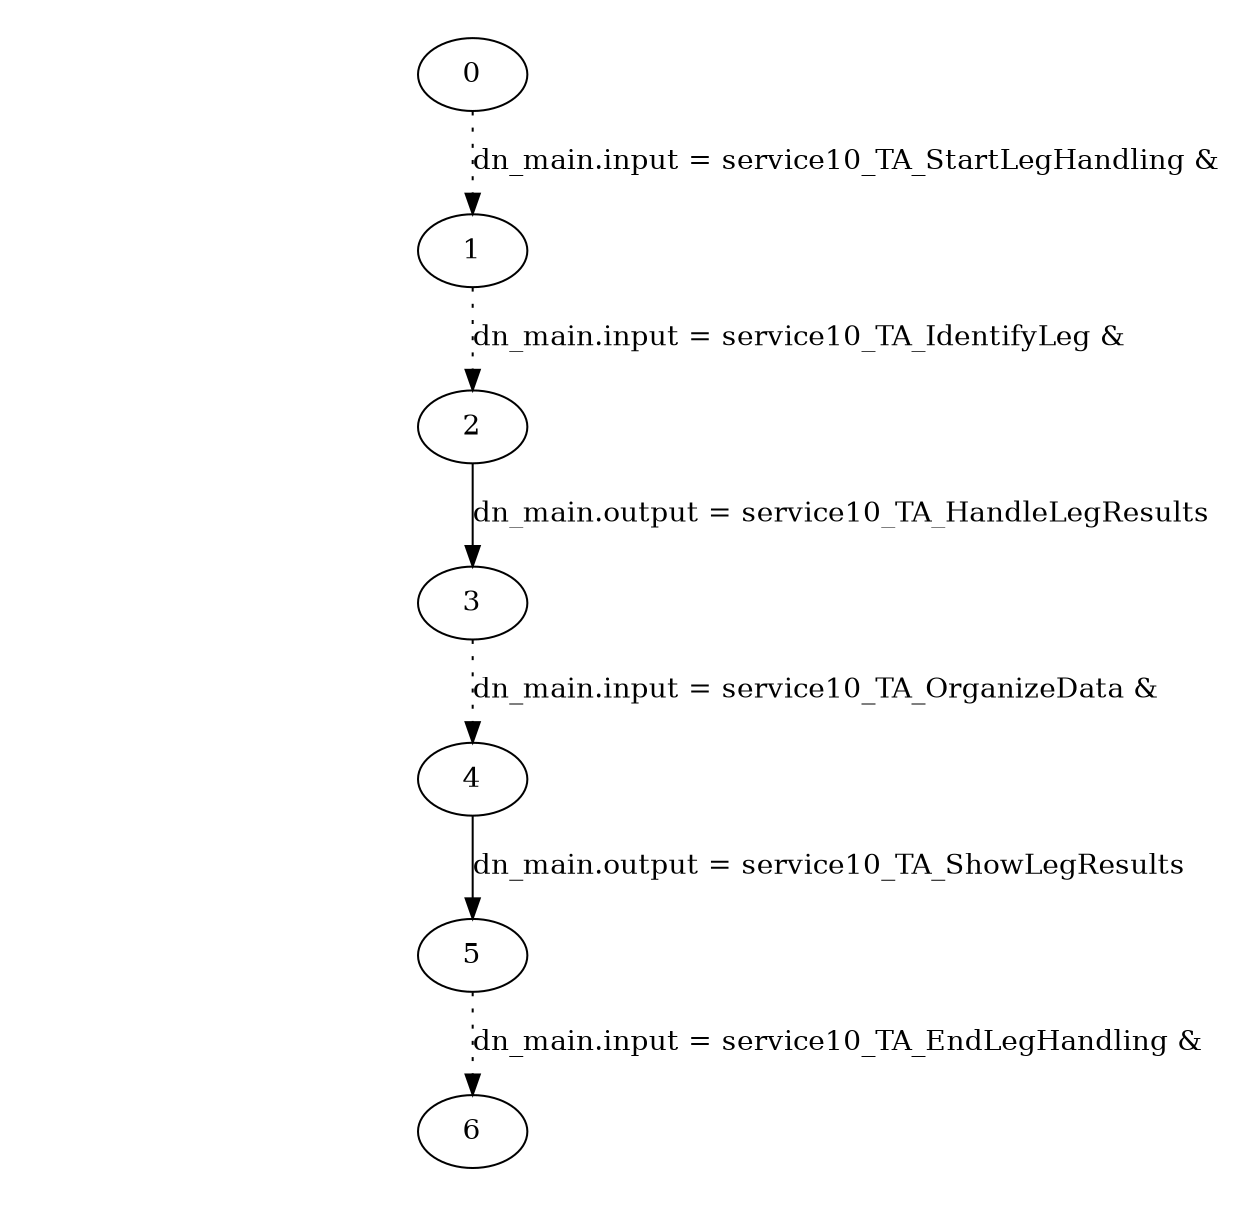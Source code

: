 digraph plan_fsm {
ratio="1.3";
margin="0.2";
size="8.0,11.4";
"0" -> "1" [style=dotted label="dn_main.input = service10_TA_StartLegHandling &\n"]
"1" -> "2" [style=dotted label="dn_main.input = service10_TA_IdentifyLeg &\n"]
"2" -> "3" [label="dn_main.output = service10_TA_HandleLegResults"]
"3" -> "4" [style=dotted label="dn_main.input = service10_TA_OrganizeData &\n"]
"4" -> "5" [label="dn_main.output = service10_TA_ShowLegResults"]
"5" -> "6" [style=dotted label="dn_main.input = service10_TA_EndLegHandling &\n"]
}

